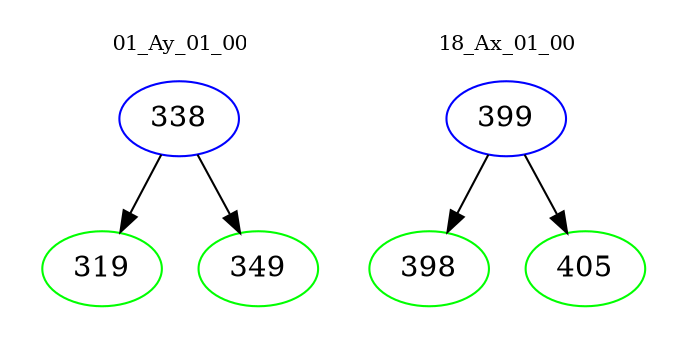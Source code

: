 digraph{
subgraph cluster_0 {
color = white
label = "01_Ay_01_00";
fontsize=10;
T0_338 [label="338", color="blue"]
T0_338 -> T0_319 [color="black"]
T0_319 [label="319", color="green"]
T0_338 -> T0_349 [color="black"]
T0_349 [label="349", color="green"]
}
subgraph cluster_1 {
color = white
label = "18_Ax_01_00";
fontsize=10;
T1_399 [label="399", color="blue"]
T1_399 -> T1_398 [color="black"]
T1_398 [label="398", color="green"]
T1_399 -> T1_405 [color="black"]
T1_405 [label="405", color="green"]
}
}
